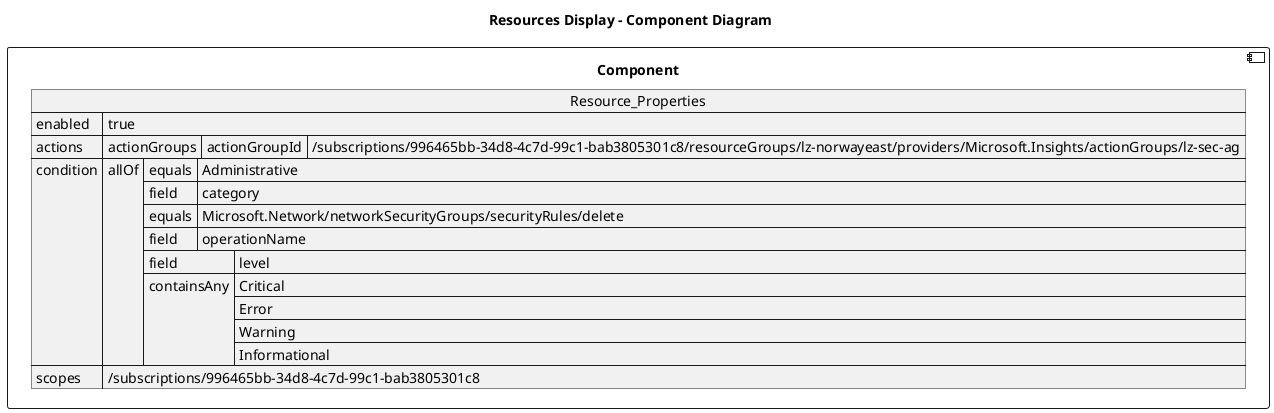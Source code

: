 @startuml

title Resources Display - Component Diagram

component Component {

json  Resource_Properties {
  "enabled": true,
  "actions": {
    "actionGroups": [
      {
        "actionGroupId": "/subscriptions/996465bb-34d8-4c7d-99c1-bab3805301c8/resourceGroups/lz-norwayeast/providers/Microsoft.Insights/actionGroups/lz-sec-ag"
      }
    ]
  },
  "condition": {
    "allOf": [
      {
        "equals": "Administrative",
        "field": "category"
      },
      {
        "equals": "Microsoft.Network/networkSecurityGroups/securityRules/delete",
        "field": "operationName"
      },
      {
        "field": "level",
        "containsAny": [
          "Critical",
          "Error",
          "Warning",
          "Informational"
        ]
      }
    ]
  },
  "scopes": [
    "/subscriptions/996465bb-34d8-4c7d-99c1-bab3805301c8"
  ]
}
}
@enduml
